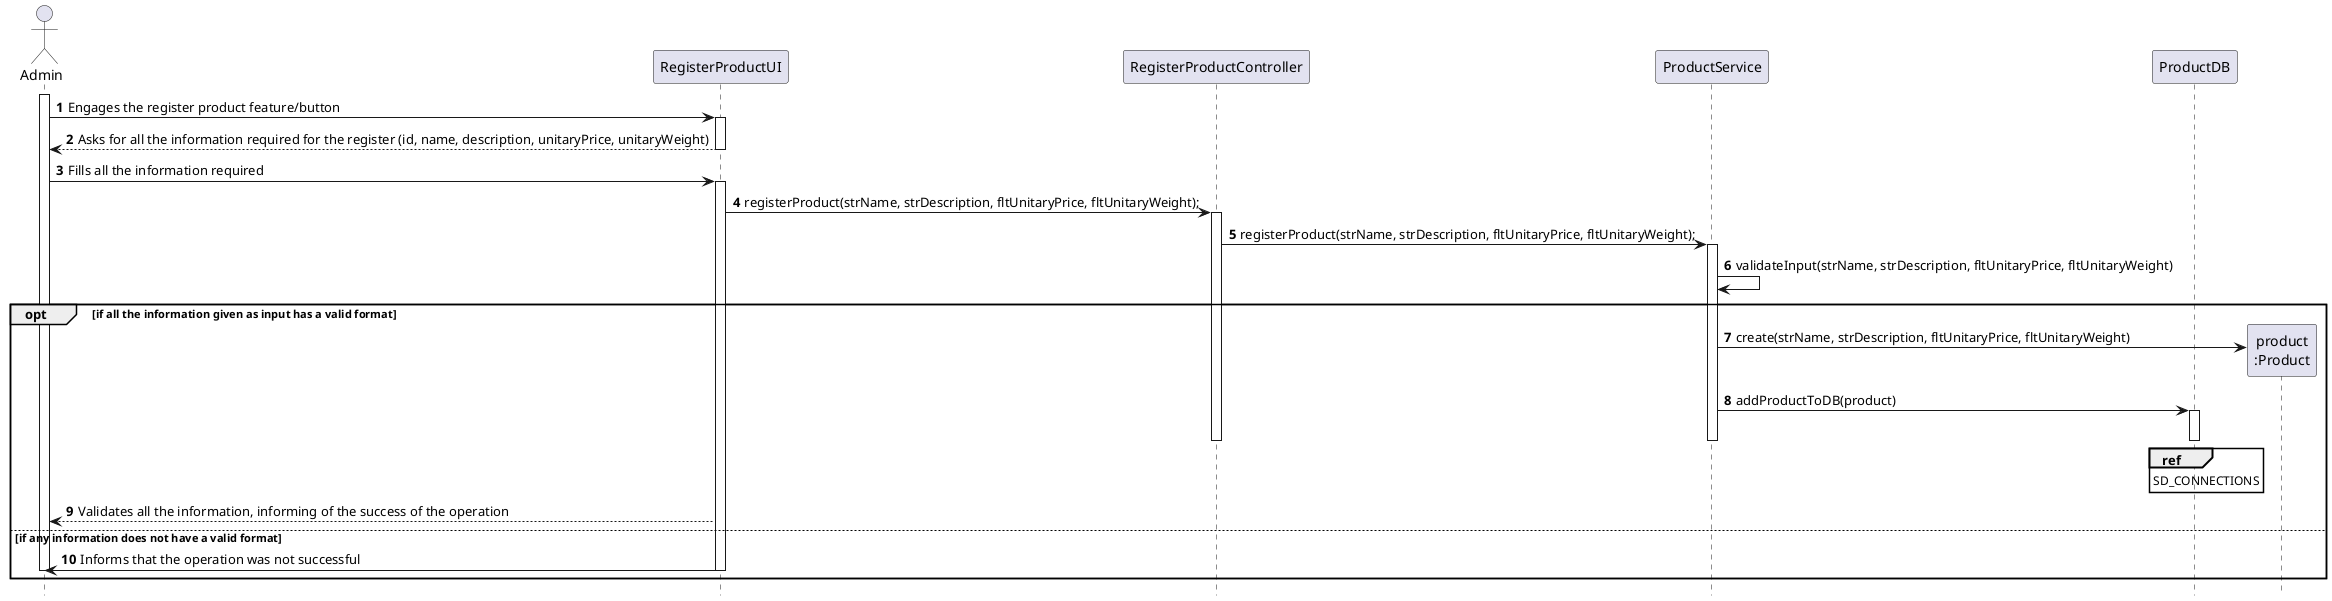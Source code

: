 @startuml
autonumber
hide footbox

actor "Admin" as U

participant "RegisterProductUI" as UI
participant "RegisterProductController" as CTRL
participant "ProductService" as SER
participant "ProductDB" as DB
participant "product\n:Product" as PROD

activate U
U -> UI : Engages the register product feature/button
activate UI
UI --> U : Asks for all the information required for the register (id, name, description, unitaryPrice, unitaryWeight)
deactivate UI
U -> UI : Fills all the information required
activate UI
UI -> CTRL : registerProduct(strName, strDescription, fltUnitaryPrice, fltUnitaryWeight);
activate CTRL
CTRL -> SER : registerProduct(strName, strDescription, fltUnitaryPrice, fltUnitaryWeight);
activate SER
SER -> SER : validateInput(strName, strDescription, fltUnitaryPrice, fltUnitaryWeight)
opt if all the information given as input has a valid format
SER -> PROD** : create(strName, strDescription, fltUnitaryPrice, fltUnitaryWeight)
SER -> DB : addProductToDB(product)
activate DB
deactivate DB
ref over DB
SD_CONNECTIONS
end ref
deactivate SER
deactivate CTRL
deactivate CTRL
UI --> U : Validates all the information, informing of the success of the operation
else if any information does not have a valid format
UI -> U : Informs that the operation was not successful
deactivate UI
deactivate U
end opt

@enduml